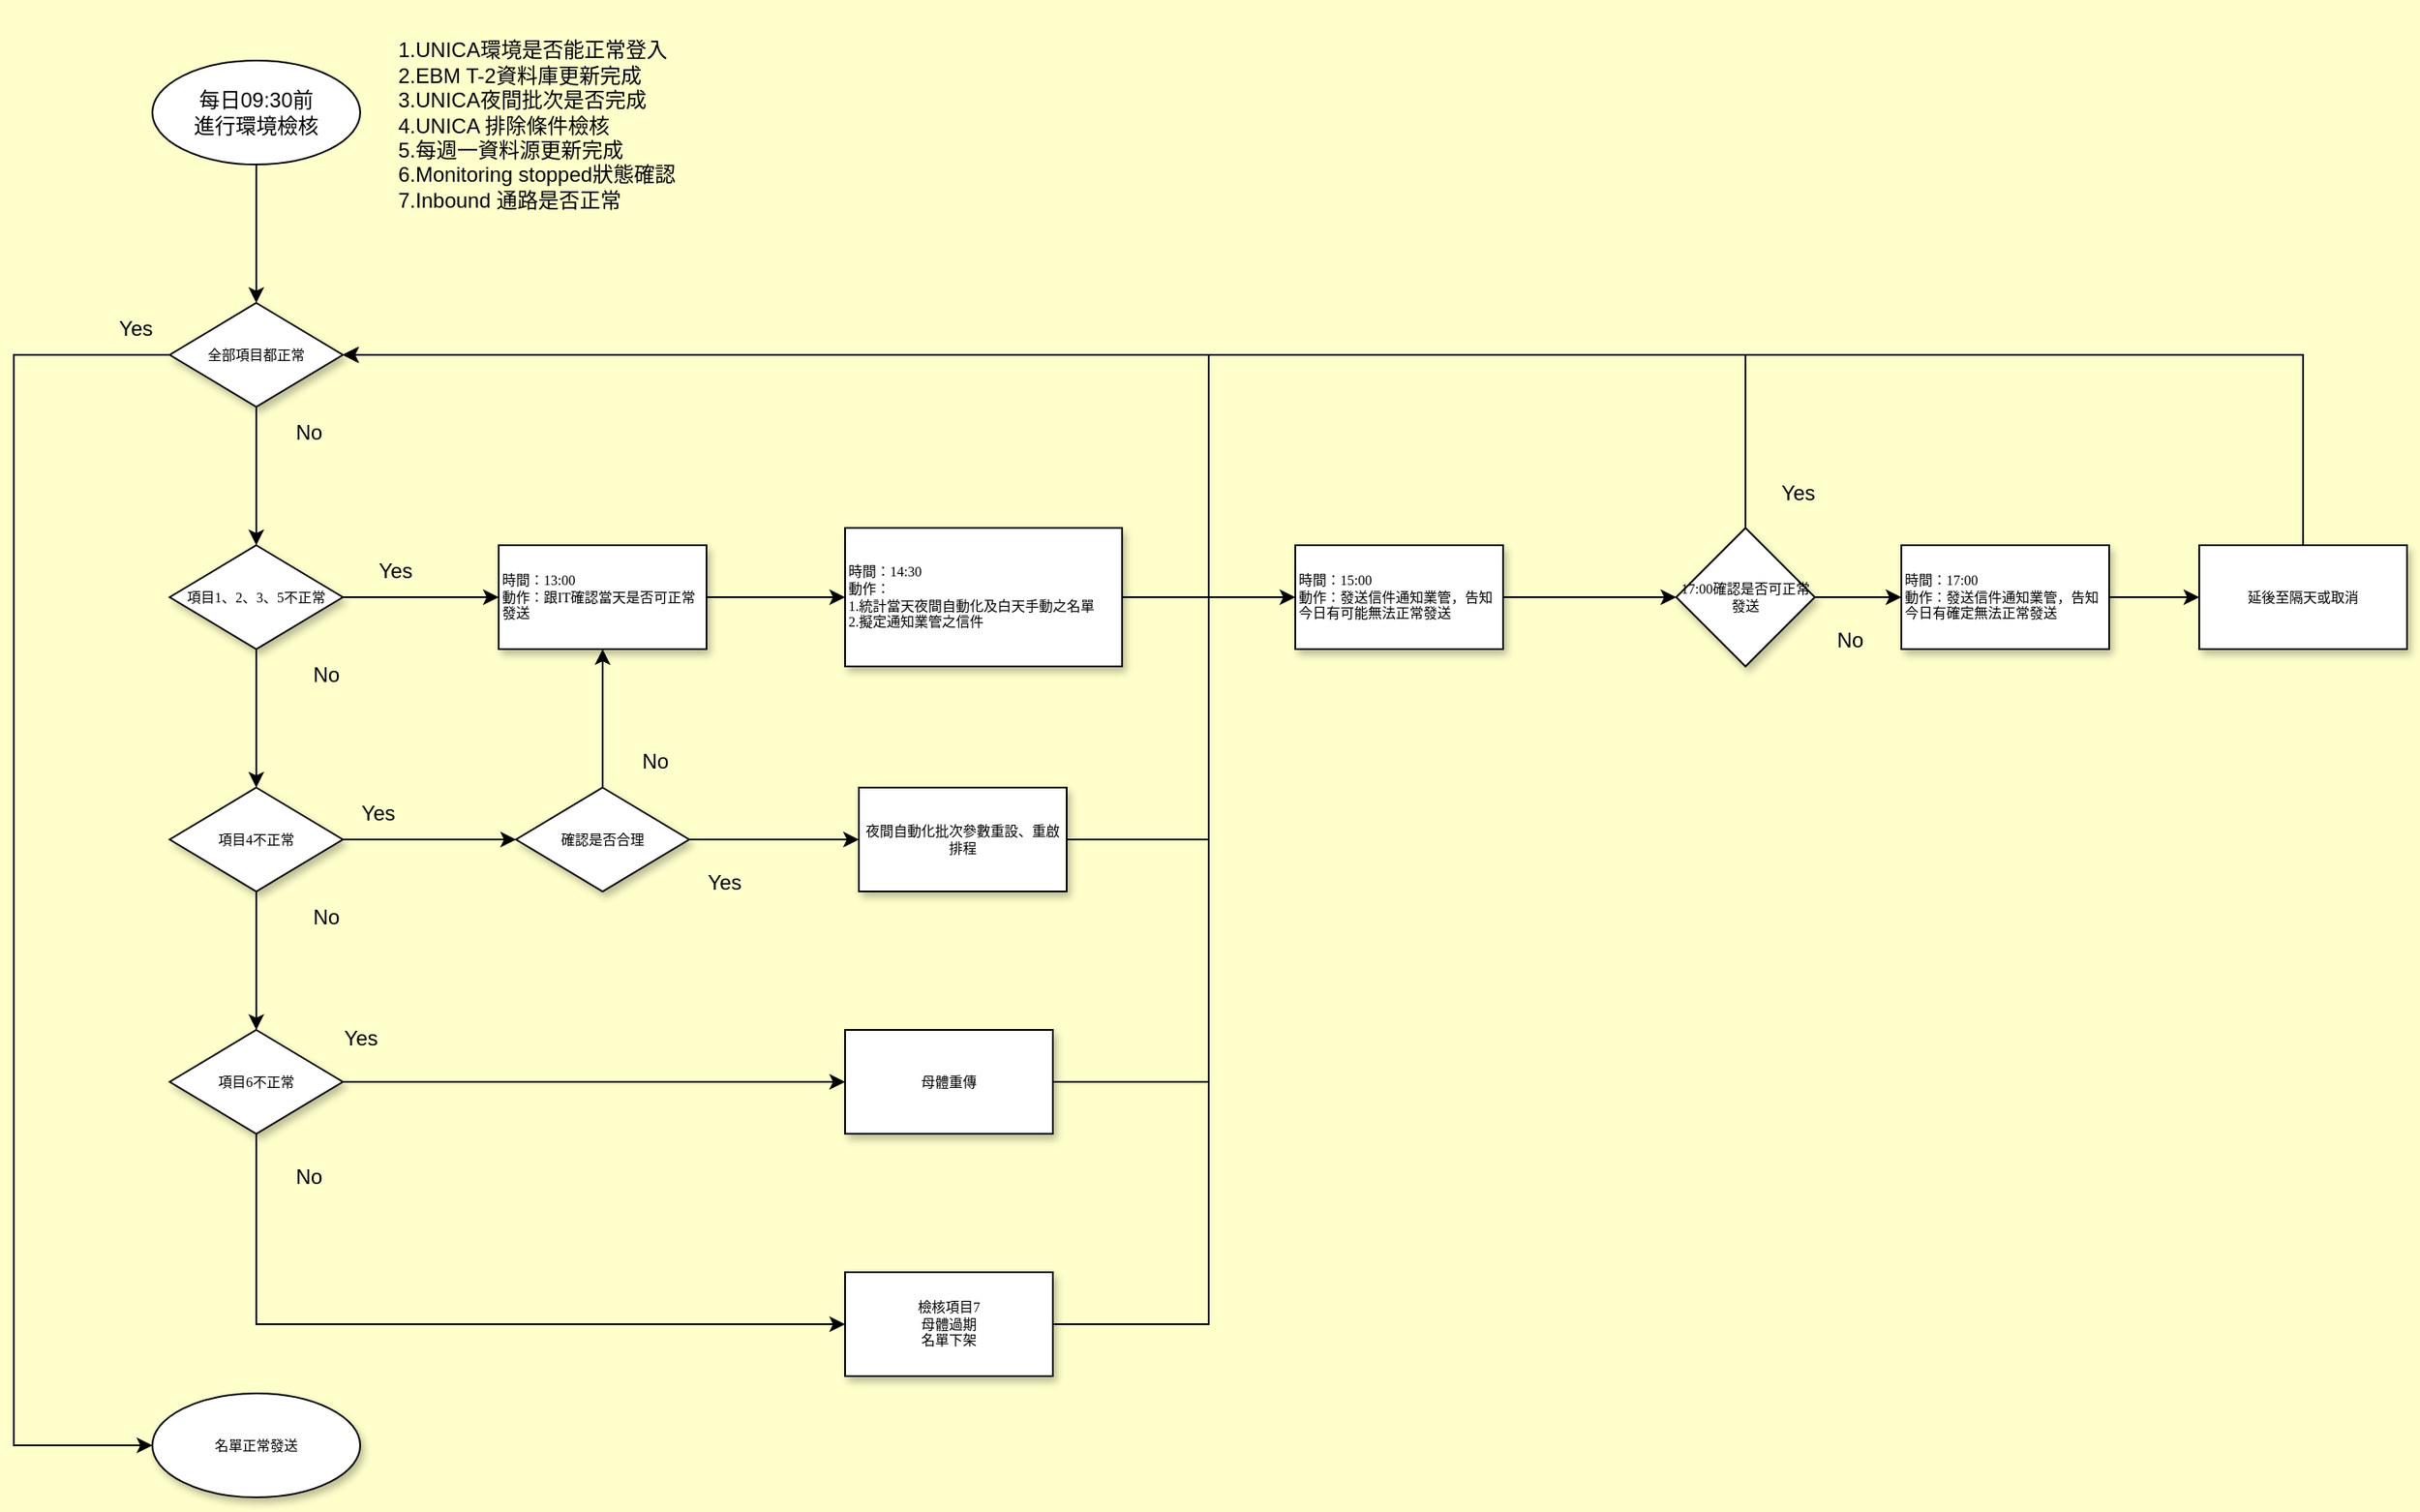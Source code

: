 <mxfile version="20.0.4" type="github">
  <diagram name="Page-1" id="edf60f1a-56cd-e834-aa8a-f176f3a09ee4">
    <mxGraphModel dx="1408" dy="1648" grid="1" gridSize="10" guides="1" tooltips="1" connect="1" arrows="1" fold="1" page="1" pageScale="1" pageWidth="1600" pageHeight="900" background="#FFFFCC" math="0" shadow="0">
      <root>
        <mxCell id="0" />
        <mxCell id="1" parent="0" />
        <mxCell id="rSqbwyXY5E-z53X81SUt-7" value="" style="edgeStyle=orthogonalEdgeStyle;rounded=0;orthogonalLoop=1;jettySize=auto;html=1;fontSize=12;" parent="1" source="60e70716793133e9-5" target="rSqbwyXY5E-z53X81SUt-6" edge="1">
          <mxGeometry relative="1" as="geometry" />
        </mxCell>
        <mxCell id="rSqbwyXY5E-z53X81SUt-25" style="edgeStyle=orthogonalEdgeStyle;rounded=0;orthogonalLoop=1;jettySize=auto;html=1;entryX=0;entryY=0.5;entryDx=0;entryDy=0;fontSize=12;" parent="1" source="60e70716793133e9-5" target="rSqbwyXY5E-z53X81SUt-22" edge="1">
          <mxGeometry relative="1" as="geometry">
            <Array as="points">
              <mxPoint x="130" y="-677" />
              <mxPoint x="130" y="-47" />
              <mxPoint x="210" y="-47" />
            </Array>
          </mxGeometry>
        </mxCell>
        <mxCell id="60e70716793133e9-5" value="全部項目都正常" style="rhombus;whiteSpace=wrap;html=1;rounded=0;shadow=1;labelBackgroundColor=none;strokeWidth=1;fontFamily=Verdana;fontSize=8;align=center;" parent="1" vertex="1">
          <mxGeometry x="220" y="-707" width="100" height="60" as="geometry" />
        </mxCell>
        <mxCell id="rSqbwyXY5E-z53X81SUt-2" style="edgeStyle=orthogonalEdgeStyle;rounded=0;orthogonalLoop=1;jettySize=auto;html=1;entryX=0.5;entryY=0;entryDx=0;entryDy=0;" parent="1" source="rSqbwyXY5E-z53X81SUt-1" target="60e70716793133e9-5" edge="1">
          <mxGeometry relative="1" as="geometry" />
        </mxCell>
        <mxCell id="rSqbwyXY5E-z53X81SUt-1" value="每日09:30前&lt;br&gt;進行環境檢核" style="ellipse;whiteSpace=wrap;html=1;" parent="1" vertex="1">
          <mxGeometry x="210" y="-847" width="120" height="60" as="geometry" />
        </mxCell>
        <mxCell id="rSqbwyXY5E-z53X81SUt-3" value="&lt;div&gt;&lt;font style=&quot;font-size: 12px;&quot;&gt;&lt;br&gt;&lt;/font&gt;&lt;/div&gt;&lt;div&gt;&lt;font style=&quot;font-size: 12px;&quot;&gt;1.UNICA環境是否能正常登入&lt;/font&gt;&lt;/div&gt;&lt;div&gt;&lt;font style=&quot;font-size: 12px;&quot;&gt;2.EBM T-2資料庫更新完成&lt;/font&gt;&lt;/div&gt;&lt;div&gt;&lt;font style=&quot;font-size: 12px;&quot;&gt;3.UNICA夜間批次是否完成&lt;/font&gt;&lt;/div&gt;&lt;div&gt;&lt;font style=&quot;font-size: 12px;&quot;&gt;4.UNICA 排除條件檢核&lt;/font&gt;&lt;/div&gt;&lt;div&gt;&lt;font style=&quot;font-size: 12px;&quot;&gt;5.每週一資料源更新完成&lt;/font&gt;&lt;/div&gt;&lt;div&gt;&lt;font style=&quot;font-size: 12px;&quot;&gt;6.Monitoring stopped狀態確認&lt;/font&gt;&lt;/div&gt;&lt;div&gt;&lt;font style=&quot;font-size: 12px;&quot;&gt;7.Inbound 通路是否正常&lt;/font&gt;&lt;/div&gt;" style="text;html=1;resizable=0;autosize=1;align=left;verticalAlign=middle;points=[];fillColor=none;strokeColor=none;rounded=0;strokeWidth=12;" parent="1" vertex="1">
          <mxGeometry x="350" y="-882" width="180" height="130" as="geometry" />
        </mxCell>
        <mxCell id="rSqbwyXY5E-z53X81SUt-10" value="" style="edgeStyle=orthogonalEdgeStyle;rounded=0;orthogonalLoop=1;jettySize=auto;html=1;fontSize=12;" parent="1" source="rSqbwyXY5E-z53X81SUt-6" target="rSqbwyXY5E-z53X81SUt-9" edge="1">
          <mxGeometry relative="1" as="geometry" />
        </mxCell>
        <mxCell id="rSqbwyXY5E-z53X81SUt-15" value="" style="edgeStyle=orthogonalEdgeStyle;rounded=0;orthogonalLoop=1;jettySize=auto;html=1;fontSize=12;" parent="1" source="rSqbwyXY5E-z53X81SUt-6" target="rSqbwyXY5E-z53X81SUt-14" edge="1">
          <mxGeometry relative="1" as="geometry" />
        </mxCell>
        <mxCell id="rSqbwyXY5E-z53X81SUt-6" value="項目1、2、3、5不正常" style="rhombus;whiteSpace=wrap;html=1;rounded=0;shadow=1;labelBackgroundColor=none;strokeWidth=1;fontFamily=Verdana;fontSize=8;align=center;" parent="1" vertex="1">
          <mxGeometry x="220" y="-567" width="100" height="60" as="geometry" />
        </mxCell>
        <mxCell id="rSqbwyXY5E-z53X81SUt-27" value="" style="edgeStyle=orthogonalEdgeStyle;rounded=0;orthogonalLoop=1;jettySize=auto;html=1;fontSize=12;" parent="1" source="rSqbwyXY5E-z53X81SUt-9" target="rSqbwyXY5E-z53X81SUt-26" edge="1">
          <mxGeometry relative="1" as="geometry" />
        </mxCell>
        <mxCell id="rSqbwyXY5E-z53X81SUt-9" value="&lt;div&gt;&lt;span style=&quot;font-size: 8px;&quot;&gt;時間：13:00&lt;/span&gt;&lt;/div&gt;&lt;div&gt;&lt;span style=&quot;font-size: 8px;&quot;&gt;動作：跟IT確認當天是否可正常發送&lt;/span&gt;&lt;/div&gt;" style="whiteSpace=wrap;html=1;fontSize=8;fontFamily=Verdana;rounded=0;shadow=1;labelBackgroundColor=none;strokeWidth=1;align=left;" parent="1" vertex="1">
          <mxGeometry x="410" y="-567" width="120" height="60" as="geometry" />
        </mxCell>
        <mxCell id="rSqbwyXY5E-z53X81SUt-13" value="Yes" style="text;html=1;resizable=0;autosize=1;align=center;verticalAlign=middle;points=[];fillColor=none;strokeColor=none;rounded=0;fontSize=12;" parent="1" vertex="1">
          <mxGeometry x="330" y="-567" width="40" height="30" as="geometry" />
        </mxCell>
        <mxCell id="rSqbwyXY5E-z53X81SUt-17" value="" style="edgeStyle=orthogonalEdgeStyle;rounded=0;orthogonalLoop=1;jettySize=auto;html=1;fontSize=12;" parent="1" source="rSqbwyXY5E-z53X81SUt-14" target="rSqbwyXY5E-z53X81SUt-16" edge="1">
          <mxGeometry relative="1" as="geometry" />
        </mxCell>
        <mxCell id="rSqbwyXY5E-z53X81SUt-52" value="" style="edgeStyle=orthogonalEdgeStyle;rounded=0;orthogonalLoop=1;jettySize=auto;html=1;fontSize=12;" parent="1" source="rSqbwyXY5E-z53X81SUt-14" target="rSqbwyXY5E-z53X81SUt-51" edge="1">
          <mxGeometry relative="1" as="geometry" />
        </mxCell>
        <mxCell id="rSqbwyXY5E-z53X81SUt-14" value="項目4不正常" style="rhombus;whiteSpace=wrap;html=1;rounded=0;shadow=1;labelBackgroundColor=none;strokeWidth=1;fontFamily=Verdana;fontSize=8;align=center;" parent="1" vertex="1">
          <mxGeometry x="220" y="-427" width="100" height="60" as="geometry" />
        </mxCell>
        <mxCell id="rSqbwyXY5E-z53X81SUt-20" value="" style="edgeStyle=orthogonalEdgeStyle;rounded=0;orthogonalLoop=1;jettySize=auto;html=1;fontSize=12;" parent="1" source="rSqbwyXY5E-z53X81SUt-16" target="rSqbwyXY5E-z53X81SUt-19" edge="1">
          <mxGeometry relative="1" as="geometry" />
        </mxCell>
        <mxCell id="rSqbwyXY5E-z53X81SUt-48" style="edgeStyle=orthogonalEdgeStyle;rounded=0;orthogonalLoop=1;jettySize=auto;html=1;exitX=0.5;exitY=0;exitDx=0;exitDy=0;entryX=0.5;entryY=1;entryDx=0;entryDy=0;fontSize=12;" parent="1" source="rSqbwyXY5E-z53X81SUt-16" target="rSqbwyXY5E-z53X81SUt-9" edge="1">
          <mxGeometry relative="1" as="geometry" />
        </mxCell>
        <mxCell id="rSqbwyXY5E-z53X81SUt-16" value="確認是否合理" style="rhombus;whiteSpace=wrap;html=1;rounded=0;shadow=1;labelBackgroundColor=none;strokeWidth=1;fontFamily=Verdana;fontSize=8;align=center;" parent="1" vertex="1">
          <mxGeometry x="420" y="-427" width="100" height="60" as="geometry" />
        </mxCell>
        <mxCell id="rSqbwyXY5E-z53X81SUt-18" value="Yes" style="text;html=1;resizable=0;autosize=1;align=center;verticalAlign=middle;points=[];fillColor=none;strokeColor=none;rounded=0;fontSize=12;" parent="1" vertex="1">
          <mxGeometry x="320" y="-427" width="40" height="30" as="geometry" />
        </mxCell>
        <mxCell id="rSqbwyXY5E-z53X81SUt-47" style="edgeStyle=orthogonalEdgeStyle;rounded=0;orthogonalLoop=1;jettySize=auto;html=1;entryX=1;entryY=0.5;entryDx=0;entryDy=0;fontSize=12;" parent="1" source="rSqbwyXY5E-z53X81SUt-19" target="60e70716793133e9-5" edge="1">
          <mxGeometry relative="1" as="geometry">
            <Array as="points">
              <mxPoint x="820" y="-397" />
              <mxPoint x="820" y="-677" />
            </Array>
          </mxGeometry>
        </mxCell>
        <mxCell id="rSqbwyXY5E-z53X81SUt-19" value="夜間自動化批次參數重設、重啟排程" style="whiteSpace=wrap;html=1;fontSize=8;fontFamily=Verdana;rounded=0;shadow=1;labelBackgroundColor=none;strokeWidth=1;" parent="1" vertex="1">
          <mxGeometry x="618" y="-427" width="120" height="60" as="geometry" />
        </mxCell>
        <mxCell id="rSqbwyXY5E-z53X81SUt-21" value="Yes" style="text;html=1;resizable=0;autosize=1;align=center;verticalAlign=middle;points=[];fillColor=none;strokeColor=none;rounded=0;fontSize=12;" parent="1" vertex="1">
          <mxGeometry x="520" y="-387" width="40" height="30" as="geometry" />
        </mxCell>
        <mxCell id="rSqbwyXY5E-z53X81SUt-22" value="名單正常發送" style="ellipse;whiteSpace=wrap;html=1;fontSize=8;fontFamily=Verdana;rounded=0;shadow=1;labelBackgroundColor=none;strokeWidth=1;" parent="1" vertex="1">
          <mxGeometry x="210" y="-77" width="120" height="60" as="geometry" />
        </mxCell>
        <mxCell id="rSqbwyXY5E-z53X81SUt-24" value="Yes" style="text;html=1;resizable=0;autosize=1;align=center;verticalAlign=middle;points=[];fillColor=none;strokeColor=none;rounded=0;fontSize=12;" parent="1" vertex="1">
          <mxGeometry x="180" y="-707" width="40" height="30" as="geometry" />
        </mxCell>
        <mxCell id="rSqbwyXY5E-z53X81SUt-29" value="" style="edgeStyle=orthogonalEdgeStyle;rounded=0;orthogonalLoop=1;jettySize=auto;html=1;fontSize=12;" parent="1" source="rSqbwyXY5E-z53X81SUt-26" target="rSqbwyXY5E-z53X81SUt-28" edge="1">
          <mxGeometry relative="1" as="geometry" />
        </mxCell>
        <mxCell id="rSqbwyXY5E-z53X81SUt-26" value="&lt;div&gt;&lt;span style=&quot;font-size: 8px;&quot;&gt;時間：14:30&lt;/span&gt;&lt;/div&gt;&lt;div&gt;&lt;span style=&quot;font-size: 8px;&quot;&gt;動作：&lt;/span&gt;&lt;/div&gt;&lt;div&gt;&lt;span style=&quot;font-size: 8px;&quot;&gt;1.統計當天夜間自動化及白天手動之名單&lt;/span&gt;&lt;/div&gt;&lt;div&gt;&lt;span style=&quot;font-size: 8px;&quot;&gt;2.擬定通知業管之信件&lt;/span&gt;&lt;/div&gt;" style="whiteSpace=wrap;html=1;fontSize=8;fontFamily=Verdana;rounded=0;shadow=1;labelBackgroundColor=none;strokeWidth=1;align=left;" parent="1" vertex="1">
          <mxGeometry x="610" y="-577" width="160" height="80" as="geometry" />
        </mxCell>
        <mxCell id="rSqbwyXY5E-z53X81SUt-37" value="" style="edgeStyle=orthogonalEdgeStyle;rounded=0;orthogonalLoop=1;jettySize=auto;html=1;fontSize=12;" parent="1" source="rSqbwyXY5E-z53X81SUt-28" target="rSqbwyXY5E-z53X81SUt-36" edge="1">
          <mxGeometry relative="1" as="geometry" />
        </mxCell>
        <mxCell id="rSqbwyXY5E-z53X81SUt-28" value="&lt;div&gt;&lt;span style=&quot;font-size: 8px;&quot;&gt;時間：15:00&lt;/span&gt;&lt;/div&gt;&lt;div&gt;&lt;span style=&quot;font-size: 8px;&quot;&gt;動作：發送信件通知業管，告知今日有可能無法正常發送&lt;/span&gt;&lt;/div&gt;" style="whiteSpace=wrap;html=1;fontSize=8;fontFamily=Verdana;align=left;rounded=0;shadow=1;labelBackgroundColor=none;strokeWidth=1;" parent="1" vertex="1">
          <mxGeometry x="870" y="-567" width="120" height="60" as="geometry" />
        </mxCell>
        <mxCell id="rSqbwyXY5E-z53X81SUt-43" value="" style="edgeStyle=orthogonalEdgeStyle;rounded=0;orthogonalLoop=1;jettySize=auto;html=1;fontSize=12;" parent="1" source="rSqbwyXY5E-z53X81SUt-30" target="rSqbwyXY5E-z53X81SUt-42" edge="1">
          <mxGeometry relative="1" as="geometry" />
        </mxCell>
        <mxCell id="rSqbwyXY5E-z53X81SUt-30" value="&lt;div&gt;&lt;span style=&quot;font-size: 8px;&quot;&gt;時間：17:00&lt;/span&gt;&lt;/div&gt;&lt;div&gt;&lt;span style=&quot;font-size: 8px;&quot;&gt;動作：發送信件通知業管，告知今日有確定無法正常發送&lt;/span&gt;&lt;/div&gt;" style="whiteSpace=wrap;html=1;fontSize=8;fontFamily=Verdana;align=left;rounded=0;shadow=1;labelBackgroundColor=none;strokeWidth=1;" parent="1" vertex="1">
          <mxGeometry x="1220" y="-567" width="120" height="60" as="geometry" />
        </mxCell>
        <mxCell id="rSqbwyXY5E-z53X81SUt-40" style="edgeStyle=orthogonalEdgeStyle;rounded=0;orthogonalLoop=1;jettySize=auto;html=1;exitX=0.5;exitY=0;exitDx=0;exitDy=0;entryX=1;entryY=0.5;entryDx=0;entryDy=0;fontSize=12;" parent="1" source="rSqbwyXY5E-z53X81SUt-36" target="60e70716793133e9-5" edge="1">
          <mxGeometry relative="1" as="geometry" />
        </mxCell>
        <mxCell id="rSqbwyXY5E-z53X81SUt-41" style="edgeStyle=orthogonalEdgeStyle;rounded=0;orthogonalLoop=1;jettySize=auto;html=1;exitX=1;exitY=0.5;exitDx=0;exitDy=0;fontSize=12;" parent="1" source="rSqbwyXY5E-z53X81SUt-36" target="rSqbwyXY5E-z53X81SUt-30" edge="1">
          <mxGeometry relative="1" as="geometry" />
        </mxCell>
        <mxCell id="rSqbwyXY5E-z53X81SUt-36" value="17:00確認是否可正常發送" style="rhombus;whiteSpace=wrap;html=1;fontSize=8;fontFamily=Verdana;align=center;rounded=0;shadow=1;labelBackgroundColor=none;strokeWidth=1;" parent="1" vertex="1">
          <mxGeometry x="1090" y="-577" width="80" height="80" as="geometry" />
        </mxCell>
        <mxCell id="rSqbwyXY5E-z53X81SUt-39" value="Yes" style="text;html=1;resizable=0;autosize=1;align=center;verticalAlign=middle;points=[];fillColor=none;strokeColor=none;rounded=0;fontSize=12;" parent="1" vertex="1">
          <mxGeometry x="1140" y="-612" width="40" height="30" as="geometry" />
        </mxCell>
        <mxCell id="rSqbwyXY5E-z53X81SUt-44" style="edgeStyle=orthogonalEdgeStyle;rounded=0;orthogonalLoop=1;jettySize=auto;html=1;entryX=1;entryY=0.5;entryDx=0;entryDy=0;fontSize=12;" parent="1" source="rSqbwyXY5E-z53X81SUt-42" target="60e70716793133e9-5" edge="1">
          <mxGeometry relative="1" as="geometry">
            <Array as="points">
              <mxPoint x="1452" y="-677" />
            </Array>
          </mxGeometry>
        </mxCell>
        <mxCell id="rSqbwyXY5E-z53X81SUt-42" value="延後至隔天或取消" style="whiteSpace=wrap;html=1;fontSize=8;fontFamily=Verdana;align=center;rounded=0;shadow=1;labelBackgroundColor=none;strokeWidth=1;" parent="1" vertex="1">
          <mxGeometry x="1392" y="-567" width="120" height="60" as="geometry" />
        </mxCell>
        <mxCell id="rSqbwyXY5E-z53X81SUt-45" value="No" style="text;html=1;resizable=0;autosize=1;align=center;verticalAlign=middle;points=[];fillColor=none;strokeColor=none;rounded=0;fontSize=12;" parent="1" vertex="1">
          <mxGeometry x="280" y="-647" width="40" height="30" as="geometry" />
        </mxCell>
        <mxCell id="rSqbwyXY5E-z53X81SUt-46" value="No" style="text;html=1;resizable=0;autosize=1;align=center;verticalAlign=middle;points=[];fillColor=none;strokeColor=none;rounded=0;fontSize=12;" parent="1" vertex="1">
          <mxGeometry x="1170" y="-527" width="40" height="30" as="geometry" />
        </mxCell>
        <mxCell id="rSqbwyXY5E-z53X81SUt-49" value="No" style="text;html=1;resizable=0;autosize=1;align=center;verticalAlign=middle;points=[];fillColor=none;strokeColor=none;rounded=0;fontSize=12;" parent="1" vertex="1">
          <mxGeometry x="480" y="-457" width="40" height="30" as="geometry" />
        </mxCell>
        <mxCell id="rSqbwyXY5E-z53X81SUt-50" value="No" style="text;html=1;resizable=0;autosize=1;align=center;verticalAlign=middle;points=[];fillColor=none;strokeColor=none;rounded=0;fontSize=12;" parent="1" vertex="1">
          <mxGeometry x="290" y="-507" width="40" height="30" as="geometry" />
        </mxCell>
        <mxCell id="rSqbwyXY5E-z53X81SUt-54" value="" style="edgeStyle=orthogonalEdgeStyle;rounded=0;orthogonalLoop=1;jettySize=auto;html=1;fontSize=12;entryX=0;entryY=0.5;entryDx=0;entryDy=0;" parent="1" source="rSqbwyXY5E-z53X81SUt-51" target="rSqbwyXY5E-z53X81SUt-61" edge="1">
          <mxGeometry relative="1" as="geometry">
            <mxPoint x="420" y="-257" as="targetPoint" />
          </mxGeometry>
        </mxCell>
        <mxCell id="rSqbwyXY5E-z53X81SUt-73" style="edgeStyle=orthogonalEdgeStyle;rounded=0;orthogonalLoop=1;jettySize=auto;html=1;entryX=0;entryY=0.5;entryDx=0;entryDy=0;fontSize=12;" parent="1" source="rSqbwyXY5E-z53X81SUt-51" target="rSqbwyXY5E-z53X81SUt-65" edge="1">
          <mxGeometry relative="1" as="geometry">
            <Array as="points">
              <mxPoint x="270" y="-117" />
            </Array>
          </mxGeometry>
        </mxCell>
        <mxCell id="rSqbwyXY5E-z53X81SUt-51" value="項目6不正常" style="rhombus;whiteSpace=wrap;html=1;rounded=0;shadow=1;labelBackgroundColor=none;strokeWidth=1;fontFamily=Verdana;fontSize=8;align=center;" parent="1" vertex="1">
          <mxGeometry x="220" y="-287" width="100" height="60" as="geometry" />
        </mxCell>
        <mxCell id="rSqbwyXY5E-z53X81SUt-55" value="No" style="text;html=1;resizable=0;autosize=1;align=center;verticalAlign=middle;points=[];fillColor=none;strokeColor=none;rounded=0;fontSize=12;" parent="1" vertex="1">
          <mxGeometry x="290" y="-367" width="40" height="30" as="geometry" />
        </mxCell>
        <mxCell id="rSqbwyXY5E-z53X81SUt-56" value="Yes" style="text;html=1;resizable=0;autosize=1;align=center;verticalAlign=middle;points=[];fillColor=none;strokeColor=none;rounded=0;fontSize=12;" parent="1" vertex="1">
          <mxGeometry x="310" y="-297" width="40" height="30" as="geometry" />
        </mxCell>
        <mxCell id="rSqbwyXY5E-z53X81SUt-64" style="edgeStyle=orthogonalEdgeStyle;rounded=0;orthogonalLoop=1;jettySize=auto;html=1;exitX=1;exitY=0.5;exitDx=0;exitDy=0;entryX=1;entryY=0.5;entryDx=0;entryDy=0;fontSize=12;" parent="1" source="rSqbwyXY5E-z53X81SUt-61" target="60e70716793133e9-5" edge="1">
          <mxGeometry relative="1" as="geometry">
            <Array as="points">
              <mxPoint x="820" y="-257" />
              <mxPoint x="820" y="-677" />
            </Array>
          </mxGeometry>
        </mxCell>
        <mxCell id="rSqbwyXY5E-z53X81SUt-61" value="母體重傳" style="whiteSpace=wrap;html=1;fontSize=8;fontFamily=Verdana;rounded=0;shadow=1;labelBackgroundColor=none;strokeWidth=1;" parent="1" vertex="1">
          <mxGeometry x="610" y="-287" width="120" height="60" as="geometry" />
        </mxCell>
        <mxCell id="rSqbwyXY5E-z53X81SUt-67" style="edgeStyle=orthogonalEdgeStyle;rounded=0;orthogonalLoop=1;jettySize=auto;html=1;exitX=1;exitY=0.5;exitDx=0;exitDy=0;fontSize=12;" parent="1" source="rSqbwyXY5E-z53X81SUt-65" edge="1">
          <mxGeometry relative="1" as="geometry">
            <mxPoint x="320" y="-677" as="targetPoint" />
            <Array as="points">
              <mxPoint x="820" y="-117" />
              <mxPoint x="820" y="-677" />
            </Array>
          </mxGeometry>
        </mxCell>
        <mxCell id="rSqbwyXY5E-z53X81SUt-65" value="檢核項目7&lt;br&gt;母體過期&lt;br&gt;名單下架" style="whiteSpace=wrap;html=1;fontSize=8;fontFamily=Verdana;rounded=0;shadow=1;labelBackgroundColor=none;strokeWidth=1;" parent="1" vertex="1">
          <mxGeometry x="610" y="-147" width="120" height="60" as="geometry" />
        </mxCell>
        <mxCell id="rSqbwyXY5E-z53X81SUt-68" value="No" style="text;html=1;resizable=0;autosize=1;align=center;verticalAlign=middle;points=[];fillColor=none;strokeColor=none;rounded=0;fontSize=12;" parent="1" vertex="1">
          <mxGeometry x="280" y="-217" width="40" height="30" as="geometry" />
        </mxCell>
      </root>
    </mxGraphModel>
  </diagram>
</mxfile>
